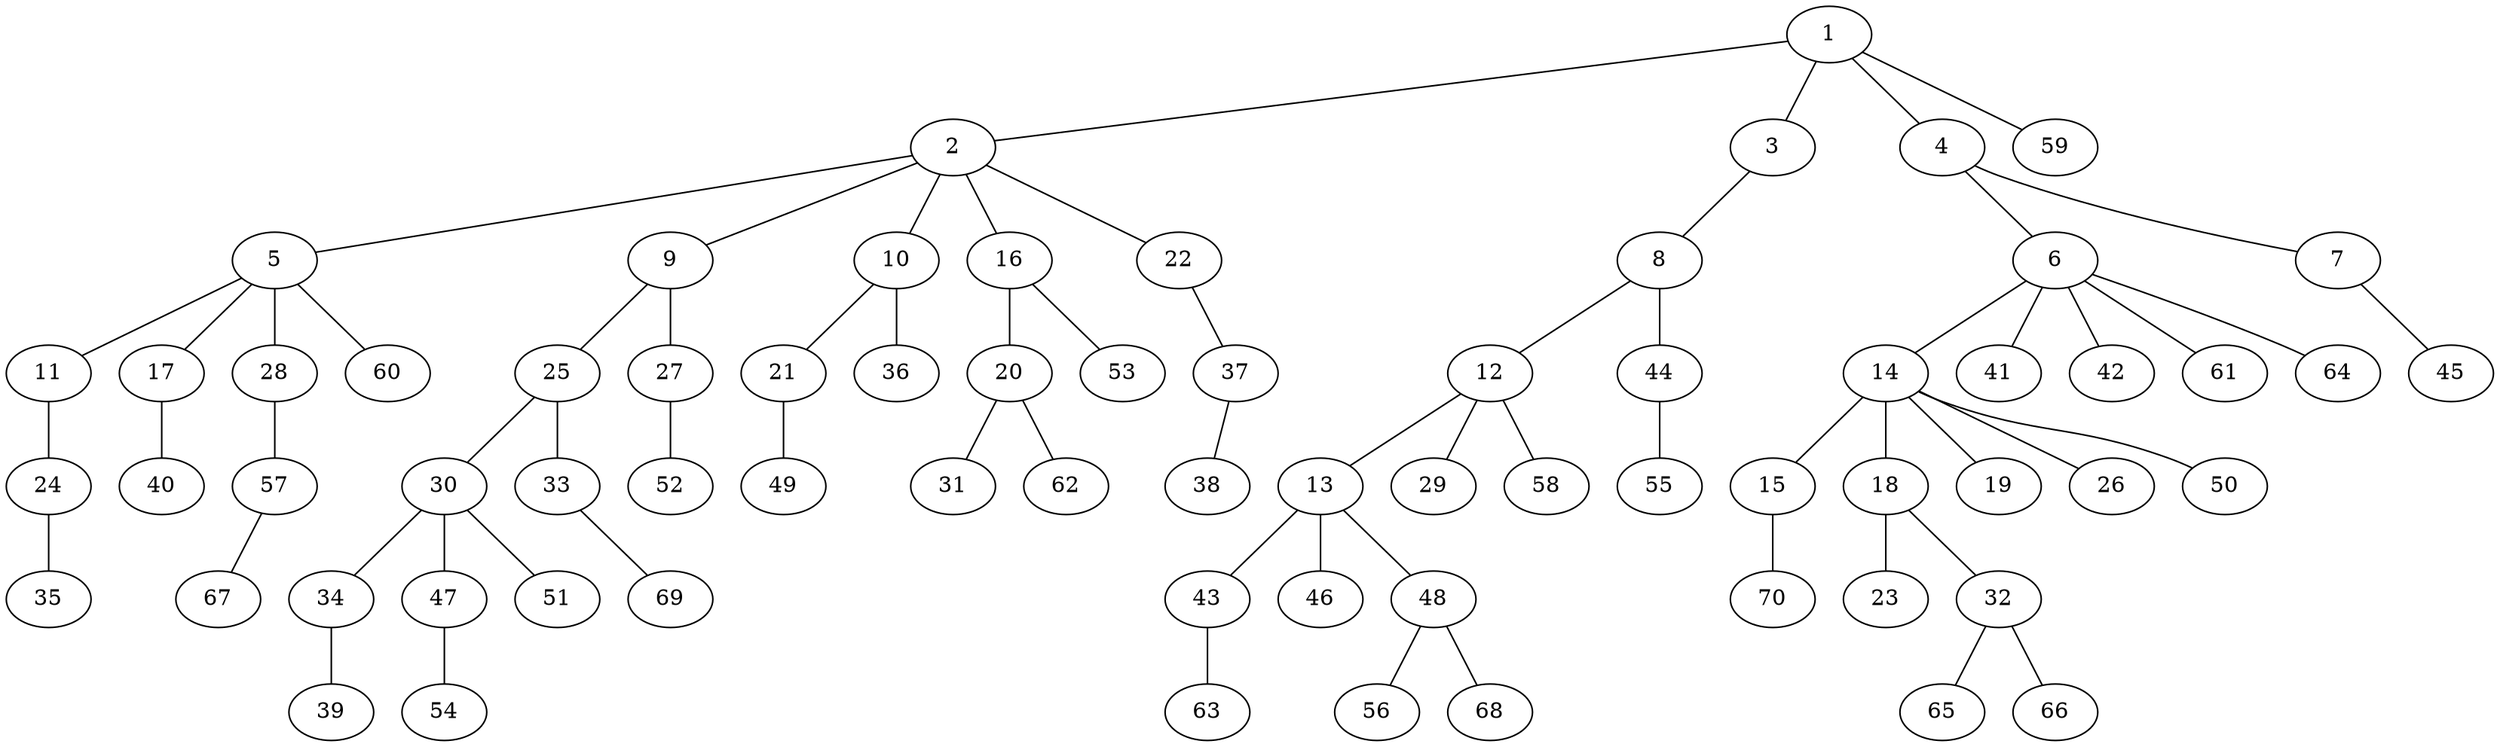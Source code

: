 graph graphname {1--2
1--3
1--4
1--59
2--5
2--9
2--10
2--16
2--22
3--8
4--6
4--7
5--11
5--17
5--28
5--60
6--14
6--41
6--42
6--61
6--64
7--45
8--12
8--44
9--25
9--27
10--21
10--36
11--24
12--13
12--29
12--58
13--43
13--46
13--48
14--15
14--18
14--19
14--26
14--50
15--70
16--20
16--53
17--40
18--23
18--32
20--31
20--62
21--49
22--37
24--35
25--30
25--33
27--52
28--57
30--34
30--47
30--51
32--65
32--66
33--69
34--39
37--38
43--63
44--55
47--54
48--56
48--68
57--67
}